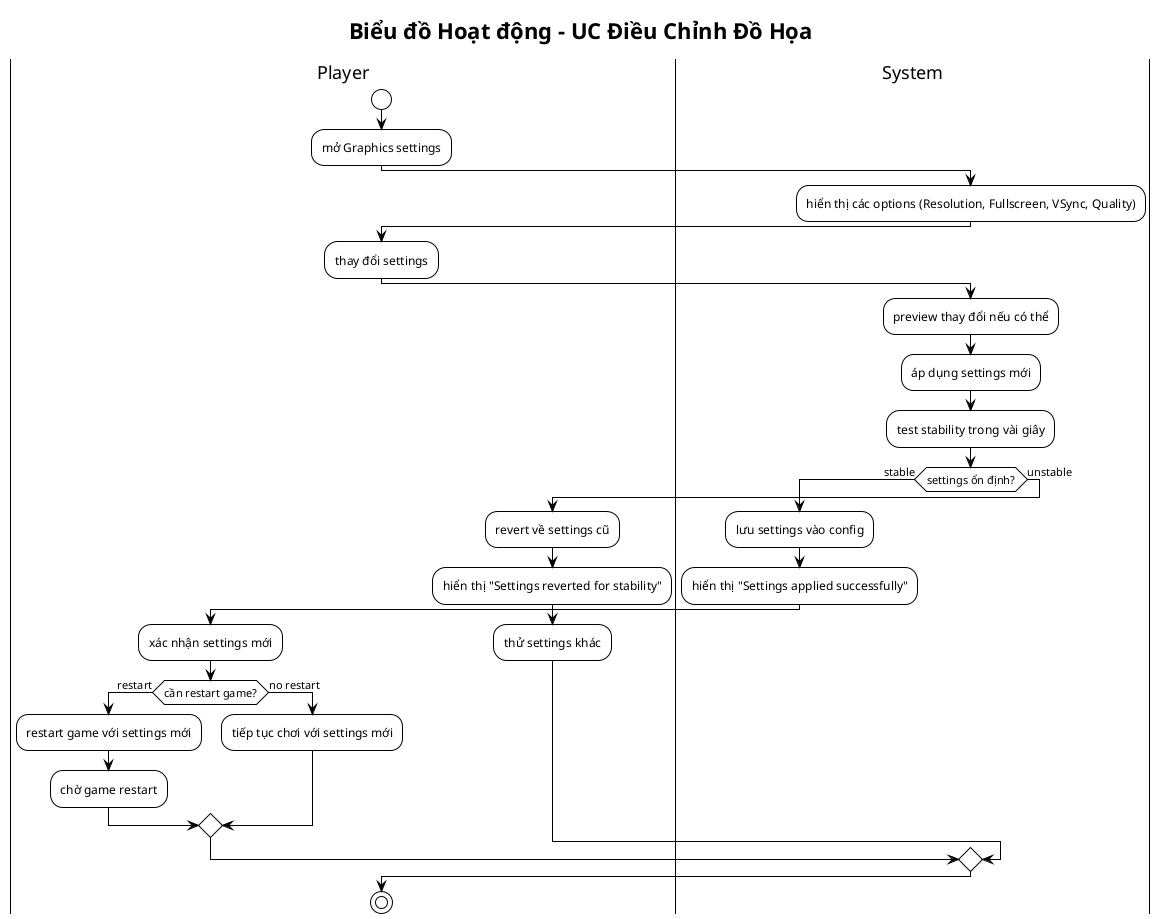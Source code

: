 @startuml Activity_UC3_Dieu_Chinh_Do_Hoa
!theme plain

title Biểu đồ Hoạt động - UC Điều Chỉnh Đồ Họa

|Player|
start
:mở Graphics settings;

|System|
:hiển thị các options (Resolution, Fullscreen, VSync, Quality);

|Player|
:thay đổi settings;

|System|
:preview thay đổi nếu có thể;
:áp dụng settings mới;
:test stability trong vài giây;

if (settings ổn định?) then (stable)
  :lưu settings vào config;
  :hiển thị "Settings applied successfully";
  
  |Player|
  :xác nhận settings mới;
  
  if (cần restart game?) then (restart)
    :restart game với settings mới;
    
    |Player|
    :chờ game restart;
    
  else (no restart)
    :tiếp tục chơi với settings mới;
  endif
  
else (unstable)
  :revert về settings cũ;
  :hiển thị "Settings reverted for stability";
  
  |Player|
  :thử settings khác;
endif

stop
